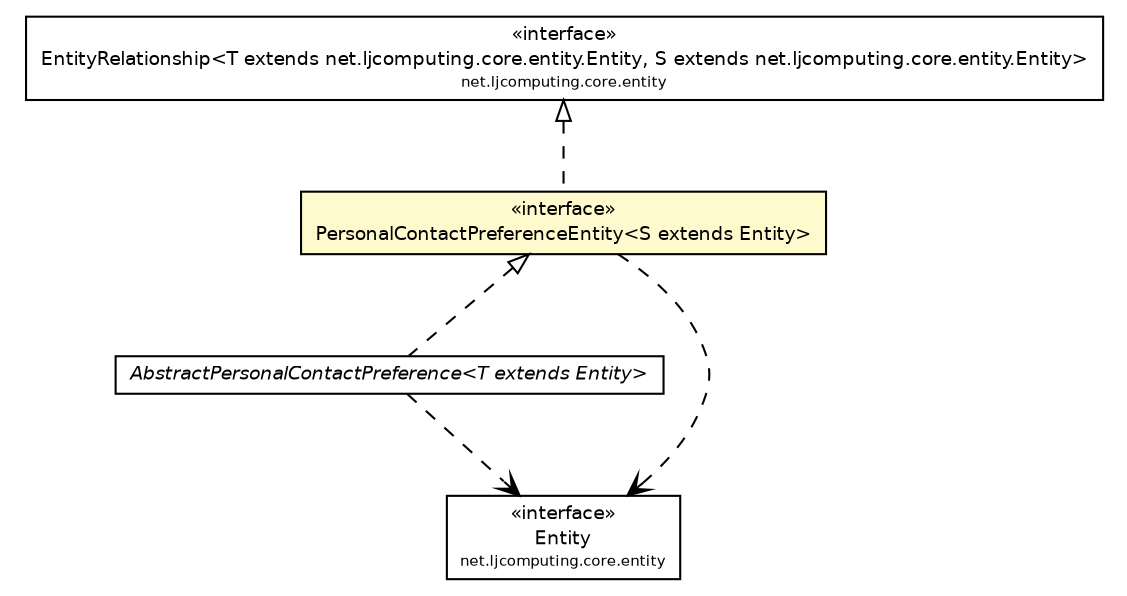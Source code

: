 #!/usr/local/bin/dot
#
# Class diagram 
# Generated by UMLGraph version R5_6 (http://www.umlgraph.org/)
#

digraph G {
	edge [fontname="Helvetica",fontsize=10,labelfontname="Helvetica",labelfontsize=10];
	node [fontname="Helvetica",fontsize=10,shape=plaintext];
	nodesep=0.25;
	ranksep=0.5;
	// net.ljcomputing.people.entity.AbstractPersonalContactPreference<T extends net.ljcomputing.core.entity.Entity>
	c1430 [label=<<table title="net.ljcomputing.people.entity.AbstractPersonalContactPreference" border="0" cellborder="1" cellspacing="0" cellpadding="2" port="p" href="./AbstractPersonalContactPreference.html">
		<tr><td><table border="0" cellspacing="0" cellpadding="1">
<tr><td align="center" balign="center"><font face="Helvetica-Oblique"> AbstractPersonalContactPreference&lt;T extends Entity&gt; </font></td></tr>
		</table></td></tr>
		</table>>, URL="./AbstractPersonalContactPreference.html", fontname="Helvetica", fontcolor="black", fontsize=9.0];
	// net.ljcomputing.people.entity.PersonalContactPreferenceEntity<S extends net.ljcomputing.core.entity.Entity>
	c1434 [label=<<table title="net.ljcomputing.people.entity.PersonalContactPreferenceEntity" border="0" cellborder="1" cellspacing="0" cellpadding="2" port="p" bgcolor="lemonChiffon" href="./PersonalContactPreferenceEntity.html">
		<tr><td><table border="0" cellspacing="0" cellpadding="1">
<tr><td align="center" balign="center"> &#171;interface&#187; </td></tr>
<tr><td align="center" balign="center"> PersonalContactPreferenceEntity&lt;S extends Entity&gt; </td></tr>
		</table></td></tr>
		</table>>, URL="./PersonalContactPreferenceEntity.html", fontname="Helvetica", fontcolor="black", fontsize=9.0];
	//net.ljcomputing.people.entity.AbstractPersonalContactPreference<T extends net.ljcomputing.core.entity.Entity> implements net.ljcomputing.people.entity.PersonalContactPreferenceEntity<S extends net.ljcomputing.core.entity.Entity>
	c1434:p -> c1430:p [dir=back,arrowtail=empty,style=dashed];
	//net.ljcomputing.people.entity.PersonalContactPreferenceEntity<S extends net.ljcomputing.core.entity.Entity> implements net.ljcomputing.core.entity.EntityRelationship<T extends net.ljcomputing.core.entity.Entity, S extends net.ljcomputing.core.entity.Entity>
	c1466:p -> c1434:p [dir=back,arrowtail=empty,style=dashed];
	// net.ljcomputing.people.entity.AbstractPersonalContactPreference<T extends net.ljcomputing.core.entity.Entity> DEPEND net.ljcomputing.core.entity.Entity
	c1430:p -> c1467:p [taillabel="", label="", headlabel="", fontname="Helvetica", fontcolor="black", fontsize=10.0, color="black", arrowhead=open, style=dashed];
	// net.ljcomputing.people.entity.PersonalContactPreferenceEntity<S extends net.ljcomputing.core.entity.Entity> DEPEND net.ljcomputing.core.entity.Entity
	c1434:p -> c1467:p [taillabel="", label="", headlabel="", fontname="Helvetica", fontcolor="black", fontsize=10.0, color="black", arrowhead=open, style=dashed];
	// net.ljcomputing.core.entity.EntityRelationship<T extends net.ljcomputing.core.entity.Entity, S extends net.ljcomputing.core.entity.Entity>
	c1466 [label=<<table title="net.ljcomputing.core.entity.EntityRelationship" border="0" cellborder="1" cellspacing="0" cellpadding="2" port="p">
		<tr><td><table border="0" cellspacing="0" cellpadding="1">
<tr><td align="center" balign="center"> &#171;interface&#187; </td></tr>
<tr><td align="center" balign="center"> EntityRelationship&lt;T extends net.ljcomputing.core.entity.Entity, S extends net.ljcomputing.core.entity.Entity&gt; </td></tr>
<tr><td align="center" balign="center"><font point-size="7.0"> net.ljcomputing.core.entity </font></td></tr>
		</table></td></tr>
		</table>>, URL="null", fontname="Helvetica", fontcolor="black", fontsize=9.0];
	// net.ljcomputing.core.entity.Entity
	c1467 [label=<<table title="net.ljcomputing.core.entity.Entity" border="0" cellborder="1" cellspacing="0" cellpadding="2" port="p">
		<tr><td><table border="0" cellspacing="0" cellpadding="1">
<tr><td align="center" balign="center"> &#171;interface&#187; </td></tr>
<tr><td align="center" balign="center"> Entity </td></tr>
<tr><td align="center" balign="center"><font point-size="7.0"> net.ljcomputing.core.entity </font></td></tr>
		</table></td></tr>
		</table>>, URL="null", fontname="Helvetica", fontcolor="black", fontsize=9.0];
}

